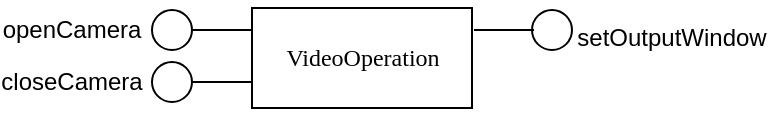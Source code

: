 <mxfile version="23.1.7" type="github">
  <diagram name="Page-1" id="5f0bae14-7c28-e335-631c-24af17079c00">
    <mxGraphModel dx="1017" dy="765" grid="1" gridSize="10" guides="1" tooltips="1" connect="1" arrows="1" fold="1" page="1" pageScale="1" pageWidth="1100" pageHeight="850" background="none" math="0" shadow="0">
      <root>
        <mxCell id="0" />
        <mxCell id="1" parent="0" />
        <mxCell id="39150e848f15840c-4" value="VideoOperation" style="html=1;rounded=0;shadow=0;comic=0;labelBackgroundColor=none;strokeWidth=1;fontFamily=Verdana;fontSize=12;align=center;" parent="1" vertex="1">
          <mxGeometry x="160" y="140" width="110" height="50" as="geometry" />
        </mxCell>
        <mxCell id="39150e848f15840c-6" value="" style="ellipse;whiteSpace=wrap;html=1;rounded=0;shadow=0;comic=0;labelBackgroundColor=none;strokeWidth=1;fontFamily=Verdana;fontSize=12;align=center;" parent="1" vertex="1">
          <mxGeometry x="110" y="141" width="20" height="20" as="geometry" />
        </mxCell>
        <mxCell id="39150e848f15840c-14" style="edgeStyle=elbowEdgeStyle;rounded=0;html=1;labelBackgroundColor=none;startArrow=none;startFill=0;startSize=8;endArrow=none;endFill=0;endSize=16;fontFamily=Verdana;fontSize=12;" parent="1" edge="1">
          <mxGeometry relative="1" as="geometry">
            <mxPoint x="130" y="151" as="sourcePoint" />
            <mxPoint x="160" y="151" as="targetPoint" />
          </mxGeometry>
        </mxCell>
        <mxCell id="N5Uz4PYMgaz3jfRl1cYZ-4" value="openCamera" style="text;html=1;align=center;verticalAlign=middle;whiteSpace=wrap;rounded=0;" vertex="1" parent="1">
          <mxGeometry x="40" y="136" width="60" height="30" as="geometry" />
        </mxCell>
        <mxCell id="N5Uz4PYMgaz3jfRl1cYZ-7" value="" style="ellipse;whiteSpace=wrap;html=1;rounded=0;shadow=0;comic=0;labelBackgroundColor=none;strokeWidth=1;fontFamily=Verdana;fontSize=12;align=center;" vertex="1" parent="1">
          <mxGeometry x="110" y="167" width="20" height="20" as="geometry" />
        </mxCell>
        <mxCell id="N5Uz4PYMgaz3jfRl1cYZ-8" style="edgeStyle=elbowEdgeStyle;rounded=0;html=1;labelBackgroundColor=none;startArrow=none;startFill=0;startSize=8;endArrow=none;endFill=0;endSize=16;fontFamily=Verdana;fontSize=12;" edge="1" parent="1">
          <mxGeometry relative="1" as="geometry">
            <mxPoint x="130" y="177" as="sourcePoint" />
            <mxPoint x="160" y="177" as="targetPoint" />
          </mxGeometry>
        </mxCell>
        <mxCell id="N5Uz4PYMgaz3jfRl1cYZ-9" value="closeCamera" style="text;html=1;align=center;verticalAlign=middle;whiteSpace=wrap;rounded=0;" vertex="1" parent="1">
          <mxGeometry x="40" y="162" width="60" height="30" as="geometry" />
        </mxCell>
        <mxCell id="N5Uz4PYMgaz3jfRl1cYZ-10" value="" style="ellipse;whiteSpace=wrap;html=1;rounded=0;shadow=0;comic=0;labelBackgroundColor=none;strokeWidth=1;fontFamily=Verdana;fontSize=12;align=center;" vertex="1" parent="1">
          <mxGeometry x="300" y="141" width="20" height="20" as="geometry" />
        </mxCell>
        <mxCell id="N5Uz4PYMgaz3jfRl1cYZ-11" style="edgeStyle=elbowEdgeStyle;rounded=0;html=1;labelBackgroundColor=none;startArrow=none;startFill=0;startSize=8;endArrow=none;endFill=0;endSize=16;fontFamily=Verdana;fontSize=12;" edge="1" parent="1">
          <mxGeometry relative="1" as="geometry">
            <mxPoint x="271" y="151" as="sourcePoint" />
            <mxPoint x="301" y="151" as="targetPoint" />
          </mxGeometry>
        </mxCell>
        <mxCell id="N5Uz4PYMgaz3jfRl1cYZ-12" value="setOutputWindow" style="text;html=1;align=center;verticalAlign=middle;whiteSpace=wrap;rounded=0;" vertex="1" parent="1">
          <mxGeometry x="340" y="140" width="60" height="30" as="geometry" />
        </mxCell>
      </root>
    </mxGraphModel>
  </diagram>
</mxfile>
